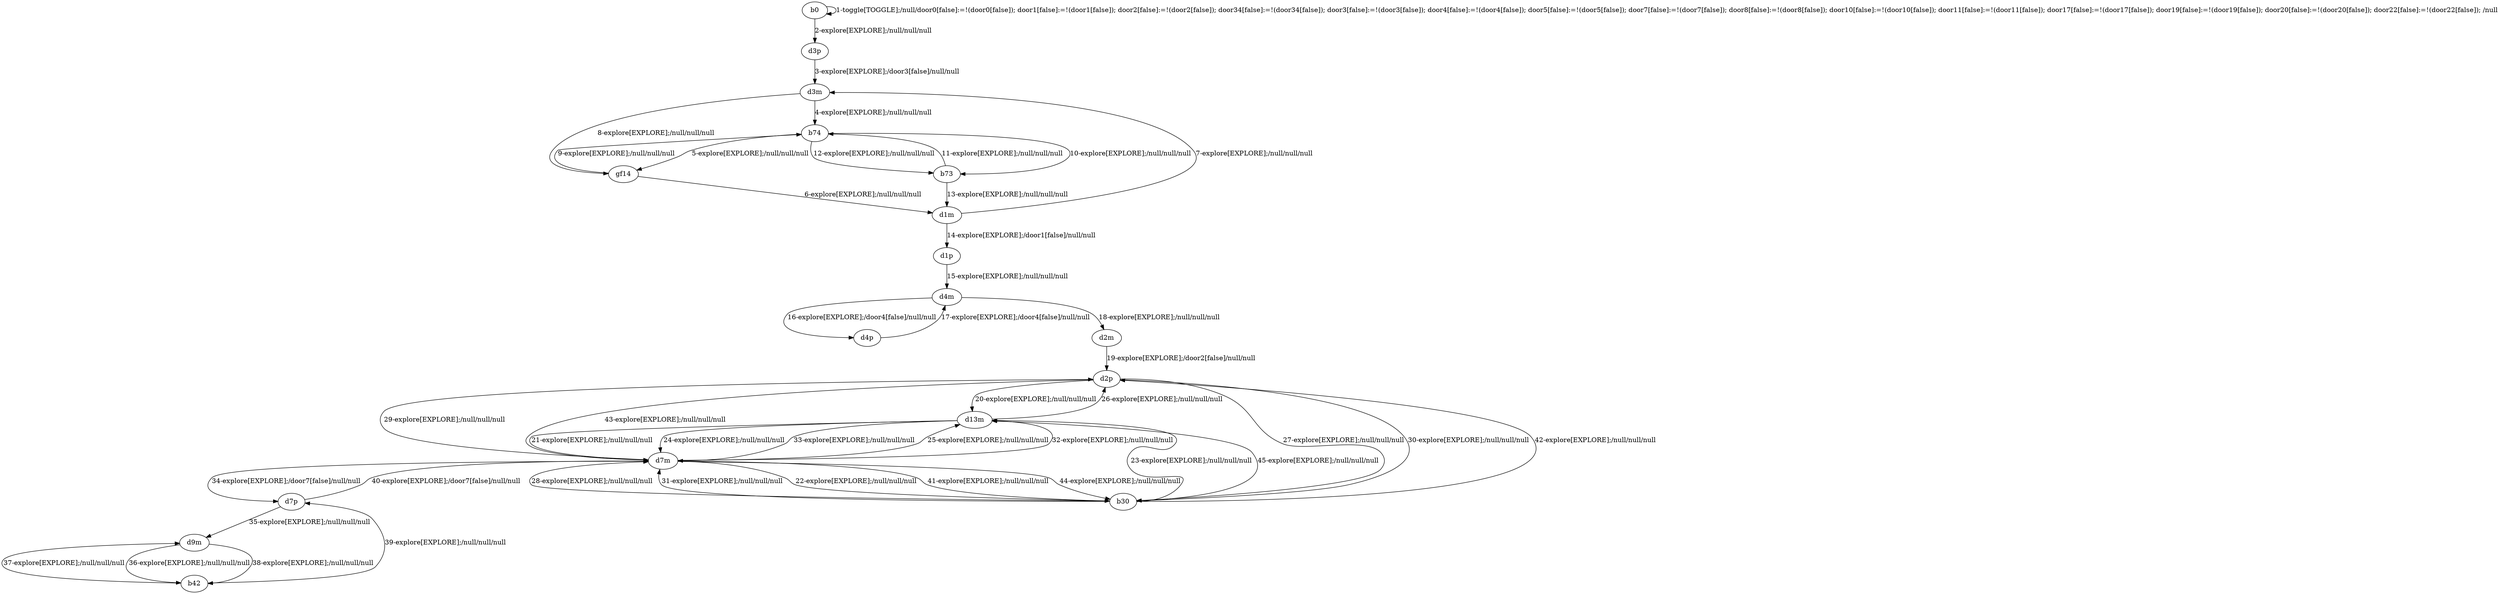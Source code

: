 # Total number of goals covered by this test: 3
# d9m --> b42
# b42 --> d7p
# b42 --> d9m

digraph g {
"b0" -> "b0" [label = "1-toggle[TOGGLE];/null/door0[false]:=!(door0[false]); door1[false]:=!(door1[false]); door2[false]:=!(door2[false]); door34[false]:=!(door34[false]); door3[false]:=!(door3[false]); door4[false]:=!(door4[false]); door5[false]:=!(door5[false]); door7[false]:=!(door7[false]); door8[false]:=!(door8[false]); door10[false]:=!(door10[false]); door11[false]:=!(door11[false]); door17[false]:=!(door17[false]); door19[false]:=!(door19[false]); door20[false]:=!(door20[false]); door22[false]:=!(door22[false]); /null"];
"b0" -> "d3p" [label = "2-explore[EXPLORE];/null/null/null"];
"d3p" -> "d3m" [label = "3-explore[EXPLORE];/door3[false]/null/null"];
"d3m" -> "b74" [label = "4-explore[EXPLORE];/null/null/null"];
"b74" -> "gf14" [label = "5-explore[EXPLORE];/null/null/null"];
"gf14" -> "d1m" [label = "6-explore[EXPLORE];/null/null/null"];
"d1m" -> "d3m" [label = "7-explore[EXPLORE];/null/null/null"];
"d3m" -> "gf14" [label = "8-explore[EXPLORE];/null/null/null"];
"gf14" -> "b74" [label = "9-explore[EXPLORE];/null/null/null"];
"b74" -> "b73" [label = "10-explore[EXPLORE];/null/null/null"];
"b73" -> "b74" [label = "11-explore[EXPLORE];/null/null/null"];
"b74" -> "b73" [label = "12-explore[EXPLORE];/null/null/null"];
"b73" -> "d1m" [label = "13-explore[EXPLORE];/null/null/null"];
"d1m" -> "d1p" [label = "14-explore[EXPLORE];/door1[false]/null/null"];
"d1p" -> "d4m" [label = "15-explore[EXPLORE];/null/null/null"];
"d4m" -> "d4p" [label = "16-explore[EXPLORE];/door4[false]/null/null"];
"d4p" -> "d4m" [label = "17-explore[EXPLORE];/door4[false]/null/null"];
"d4m" -> "d2m" [label = "18-explore[EXPLORE];/null/null/null"];
"d2m" -> "d2p" [label = "19-explore[EXPLORE];/door2[false]/null/null"];
"d2p" -> "d13m" [label = "20-explore[EXPLORE];/null/null/null"];
"d13m" -> "d7m" [label = "21-explore[EXPLORE];/null/null/null"];
"d7m" -> "b30" [label = "22-explore[EXPLORE];/null/null/null"];
"b30" -> "d13m" [label = "23-explore[EXPLORE];/null/null/null"];
"d13m" -> "d7m" [label = "24-explore[EXPLORE];/null/null/null"];
"d7m" -> "d13m" [label = "25-explore[EXPLORE];/null/null/null"];
"d13m" -> "d2p" [label = "26-explore[EXPLORE];/null/null/null"];
"d2p" -> "b30" [label = "27-explore[EXPLORE];/null/null/null"];
"b30" -> "d7m" [label = "28-explore[EXPLORE];/null/null/null"];
"d7m" -> "d2p" [label = "29-explore[EXPLORE];/null/null/null"];
"d2p" -> "b30" [label = "30-explore[EXPLORE];/null/null/null"];
"b30" -> "d7m" [label = "31-explore[EXPLORE];/null/null/null"];
"d7m" -> "d13m" [label = "32-explore[EXPLORE];/null/null/null"];
"d13m" -> "d7m" [label = "33-explore[EXPLORE];/null/null/null"];
"d7m" -> "d7p" [label = "34-explore[EXPLORE];/door7[false]/null/null"];
"d7p" -> "d9m" [label = "35-explore[EXPLORE];/null/null/null"];
"d9m" -> "b42" [label = "36-explore[EXPLORE];/null/null/null"];
"b42" -> "d9m" [label = "37-explore[EXPLORE];/null/null/null"];
"d9m" -> "b42" [label = "38-explore[EXPLORE];/null/null/null"];
"b42" -> "d7p" [label = "39-explore[EXPLORE];/null/null/null"];
"d7p" -> "d7m" [label = "40-explore[EXPLORE];/door7[false]/null/null"];
"d7m" -> "b30" [label = "41-explore[EXPLORE];/null/null/null"];
"b30" -> "d2p" [label = "42-explore[EXPLORE];/null/null/null"];
"d2p" -> "d7m" [label = "43-explore[EXPLORE];/null/null/null"];
"d7m" -> "b30" [label = "44-explore[EXPLORE];/null/null/null"];
"b30" -> "d13m" [label = "45-explore[EXPLORE];/null/null/null"];
}